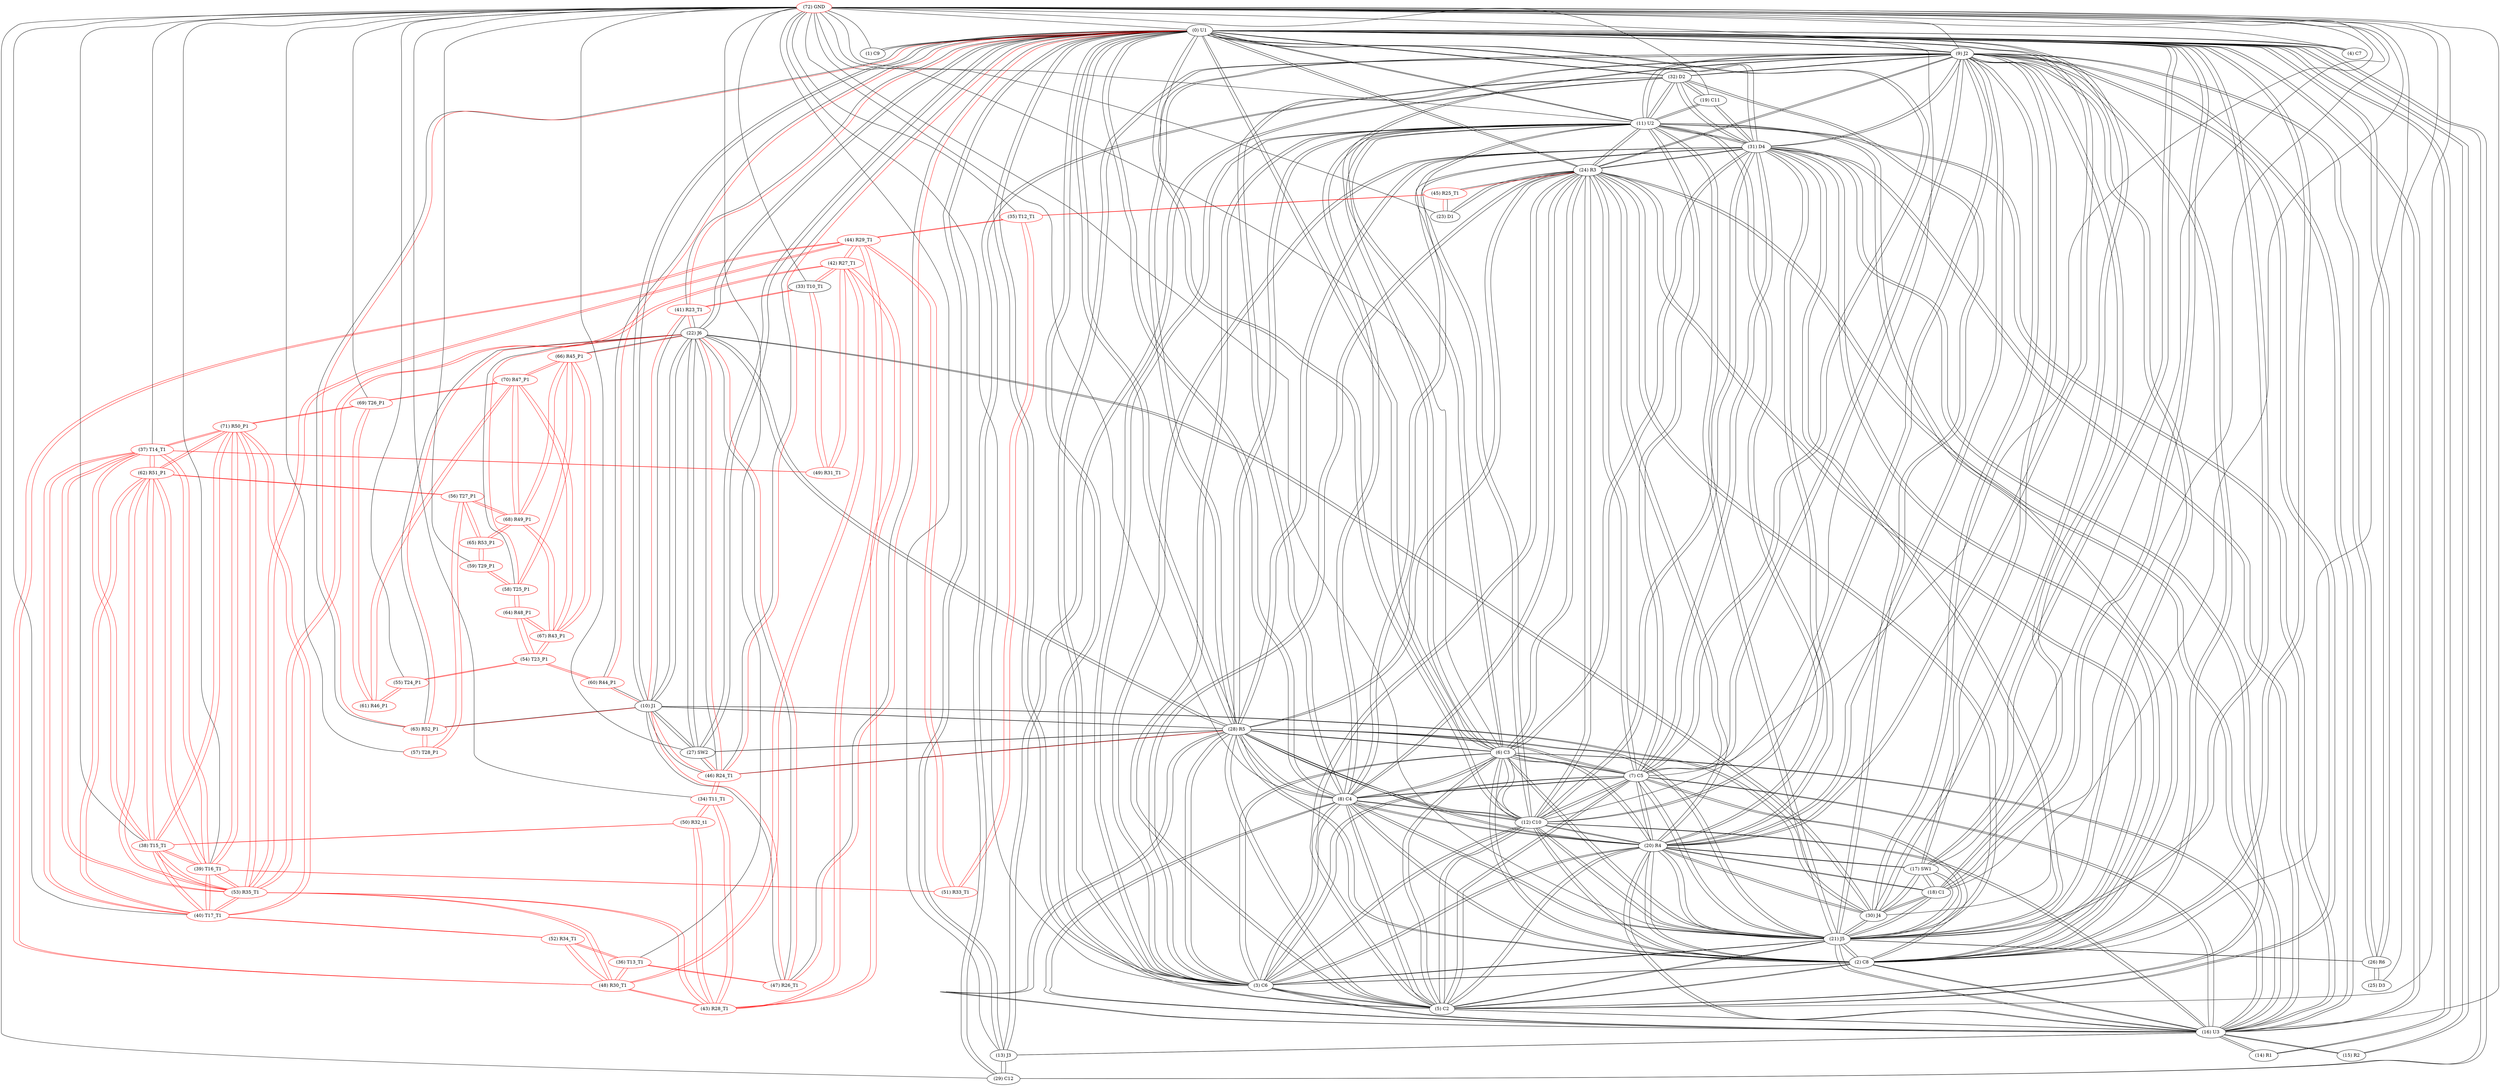 graph {
	0 [label="(0) U1"]
	9 [label="(9) J2"]
	21 [label="(21) J5"]
	26 [label="(26) R6"]
	10 [label="(10) J1"]
	28 [label="(28) R5"]
	22 [label="(22) J6"]
	27 [label="(27) SW2"]
	46 [label="(46) R24_T1"]
	16 [label="(16) U3"]
	5 [label="(5) C2"]
	3 [label="(3) C6"]
	2 [label="(2) C8"]
	20 [label="(20) R4"]
	12 [label="(12) C10"]
	8 [label="(8) C4"]
	11 [label="(11) U2"]
	7 [label="(7) C5"]
	6 [label="(6) C3"]
	24 [label="(24) R3"]
	31 [label="(31) D4"]
	1 [label="(1) C9"]
	47 [label="(47) R26_T1"]
	60 [label="(60) R44_P1"]
	30 [label="(30) J4"]
	63 [label="(63) R52_P1"]
	41 [label="(41) R23_T1"]
	4 [label="(4) C7"]
	18 [label="(18) C1"]
	17 [label="(17) SW1"]
	13 [label="(13) J3"]
	32 [label="(32) D2"]
	29 [label="(29) C12"]
	15 [label="(15) R2"]
	14 [label="(14) R1"]
	1 [label="(1) C9"]
	0 [label="(0) U1"]
	2 [label="(2) C8"]
	9 [label="(9) J2"]
	0 [label="(0) U1"]
	16 [label="(16) U3"]
	5 [label="(5) C2"]
	3 [label="(3) C6"]
	20 [label="(20) R4"]
	12 [label="(12) C10"]
	8 [label="(8) C4"]
	11 [label="(11) U2"]
	7 [label="(7) C5"]
	6 [label="(6) C3"]
	24 [label="(24) R3"]
	31 [label="(31) D4"]
	21 [label="(21) J5"]
	28 [label="(28) R5"]
	3 [label="(3) C6"]
	9 [label="(9) J2"]
	0 [label="(0) U1"]
	16 [label="(16) U3"]
	5 [label="(5) C2"]
	2 [label="(2) C8"]
	20 [label="(20) R4"]
	12 [label="(12) C10"]
	8 [label="(8) C4"]
	11 [label="(11) U2"]
	7 [label="(7) C5"]
	6 [label="(6) C3"]
	24 [label="(24) R3"]
	31 [label="(31) D4"]
	21 [label="(21) J5"]
	28 [label="(28) R5"]
	4 [label="(4) C7"]
	0 [label="(0) U1"]
	5 [label="(5) C2"]
	9 [label="(9) J2"]
	0 [label="(0) U1"]
	16 [label="(16) U3"]
	3 [label="(3) C6"]
	2 [label="(2) C8"]
	20 [label="(20) R4"]
	12 [label="(12) C10"]
	8 [label="(8) C4"]
	11 [label="(11) U2"]
	7 [label="(7) C5"]
	6 [label="(6) C3"]
	24 [label="(24) R3"]
	31 [label="(31) D4"]
	21 [label="(21) J5"]
	28 [label="(28) R5"]
	6 [label="(6) C3"]
	9 [label="(9) J2"]
	0 [label="(0) U1"]
	16 [label="(16) U3"]
	5 [label="(5) C2"]
	3 [label="(3) C6"]
	2 [label="(2) C8"]
	20 [label="(20) R4"]
	12 [label="(12) C10"]
	8 [label="(8) C4"]
	11 [label="(11) U2"]
	7 [label="(7) C5"]
	24 [label="(24) R3"]
	31 [label="(31) D4"]
	21 [label="(21) J5"]
	28 [label="(28) R5"]
	7 [label="(7) C5"]
	9 [label="(9) J2"]
	0 [label="(0) U1"]
	16 [label="(16) U3"]
	5 [label="(5) C2"]
	3 [label="(3) C6"]
	2 [label="(2) C8"]
	20 [label="(20) R4"]
	12 [label="(12) C10"]
	8 [label="(8) C4"]
	11 [label="(11) U2"]
	6 [label="(6) C3"]
	24 [label="(24) R3"]
	31 [label="(31) D4"]
	21 [label="(21) J5"]
	28 [label="(28) R5"]
	8 [label="(8) C4"]
	9 [label="(9) J2"]
	0 [label="(0) U1"]
	16 [label="(16) U3"]
	5 [label="(5) C2"]
	3 [label="(3) C6"]
	2 [label="(2) C8"]
	20 [label="(20) R4"]
	12 [label="(12) C10"]
	11 [label="(11) U2"]
	7 [label="(7) C5"]
	6 [label="(6) C3"]
	24 [label="(24) R3"]
	31 [label="(31) D4"]
	21 [label="(21) J5"]
	28 [label="(28) R5"]
	9 [label="(9) J2"]
	0 [label="(0) U1"]
	21 [label="(21) J5"]
	26 [label="(26) R6"]
	16 [label="(16) U3"]
	5 [label="(5) C2"]
	3 [label="(3) C6"]
	2 [label="(2) C8"]
	20 [label="(20) R4"]
	12 [label="(12) C10"]
	8 [label="(8) C4"]
	11 [label="(11) U2"]
	7 [label="(7) C5"]
	6 [label="(6) C3"]
	24 [label="(24) R3"]
	31 [label="(31) D4"]
	28 [label="(28) R5"]
	32 [label="(32) D2"]
	18 [label="(18) C1"]
	30 [label="(30) J4"]
	17 [label="(17) SW1"]
	10 [label="(10) J1"]
	28 [label="(28) R5"]
	0 [label="(0) U1"]
	22 [label="(22) J6"]
	27 [label="(27) SW2"]
	46 [label="(46) R24_T1"]
	47 [label="(47) R26_T1"]
	60 [label="(60) R44_P1"]
	30 [label="(30) J4"]
	63 [label="(63) R52_P1"]
	41 [label="(41) R23_T1"]
	11 [label="(11) U2"]
	9 [label="(9) J2"]
	0 [label="(0) U1"]
	16 [label="(16) U3"]
	5 [label="(5) C2"]
	3 [label="(3) C6"]
	2 [label="(2) C8"]
	20 [label="(20) R4"]
	12 [label="(12) C10"]
	8 [label="(8) C4"]
	7 [label="(7) C5"]
	6 [label="(6) C3"]
	24 [label="(24) R3"]
	31 [label="(31) D4"]
	21 [label="(21) J5"]
	28 [label="(28) R5"]
	19 [label="(19) C11"]
	32 [label="(32) D2"]
	12 [label="(12) C10"]
	9 [label="(9) J2"]
	0 [label="(0) U1"]
	16 [label="(16) U3"]
	5 [label="(5) C2"]
	3 [label="(3) C6"]
	2 [label="(2) C8"]
	20 [label="(20) R4"]
	8 [label="(8) C4"]
	11 [label="(11) U2"]
	7 [label="(7) C5"]
	6 [label="(6) C3"]
	24 [label="(24) R3"]
	31 [label="(31) D4"]
	21 [label="(21) J5"]
	28 [label="(28) R5"]
	13 [label="(13) J3"]
	0 [label="(0) U1"]
	32 [label="(32) D2"]
	29 [label="(29) C12"]
	16 [label="(16) U3"]
	14 [label="(14) R1"]
	16 [label="(16) U3"]
	0 [label="(0) U1"]
	15 [label="(15) R2"]
	16 [label="(16) U3"]
	0 [label="(0) U1"]
	16 [label="(16) U3"]
	9 [label="(9) J2"]
	0 [label="(0) U1"]
	5 [label="(5) C2"]
	3 [label="(3) C6"]
	2 [label="(2) C8"]
	20 [label="(20) R4"]
	12 [label="(12) C10"]
	8 [label="(8) C4"]
	11 [label="(11) U2"]
	7 [label="(7) C5"]
	6 [label="(6) C3"]
	24 [label="(24) R3"]
	31 [label="(31) D4"]
	21 [label="(21) J5"]
	28 [label="(28) R5"]
	14 [label="(14) R1"]
	15 [label="(15) R2"]
	13 [label="(13) J3"]
	17 [label="(17) SW1"]
	18 [label="(18) C1"]
	0 [label="(0) U1"]
	30 [label="(30) J4"]
	21 [label="(21) J5"]
	20 [label="(20) R4"]
	9 [label="(9) J2"]
	18 [label="(18) C1"]
	0 [label="(0) U1"]
	30 [label="(30) J4"]
	21 [label="(21) J5"]
	17 [label="(17) SW1"]
	20 [label="(20) R4"]
	9 [label="(9) J2"]
	19 [label="(19) C11"]
	32 [label="(32) D2"]
	31 [label="(31) D4"]
	11 [label="(11) U2"]
	20 [label="(20) R4"]
	9 [label="(9) J2"]
	0 [label="(0) U1"]
	16 [label="(16) U3"]
	5 [label="(5) C2"]
	3 [label="(3) C6"]
	2 [label="(2) C8"]
	12 [label="(12) C10"]
	8 [label="(8) C4"]
	11 [label="(11) U2"]
	7 [label="(7) C5"]
	6 [label="(6) C3"]
	24 [label="(24) R3"]
	31 [label="(31) D4"]
	21 [label="(21) J5"]
	28 [label="(28) R5"]
	18 [label="(18) C1"]
	30 [label="(30) J4"]
	17 [label="(17) SW1"]
	21 [label="(21) J5"]
	9 [label="(9) J2"]
	0 [label="(0) U1"]
	26 [label="(26) R6"]
	16 [label="(16) U3"]
	5 [label="(5) C2"]
	3 [label="(3) C6"]
	2 [label="(2) C8"]
	20 [label="(20) R4"]
	12 [label="(12) C10"]
	8 [label="(8) C4"]
	11 [label="(11) U2"]
	7 [label="(7) C5"]
	6 [label="(6) C3"]
	24 [label="(24) R3"]
	31 [label="(31) D4"]
	28 [label="(28) R5"]
	32 [label="(32) D2"]
	18 [label="(18) C1"]
	30 [label="(30) J4"]
	17 [label="(17) SW1"]
	22 [label="(22) J6"]
	10 [label="(10) J1"]
	28 [label="(28) R5"]
	0 [label="(0) U1"]
	27 [label="(27) SW2"]
	46 [label="(46) R24_T1"]
	47 [label="(47) R26_T1"]
	30 [label="(30) J4"]
	63 [label="(63) R52_P1"]
	41 [label="(41) R23_T1"]
	58 [label="(58) T25_P1"]
	66 [label="(66) R45_P1"]
	23 [label="(23) D1"]
	24 [label="(24) R3"]
	45 [label="(45) R25_T1"]
	24 [label="(24) R3"]
	9 [label="(9) J2"]
	0 [label="(0) U1"]
	16 [label="(16) U3"]
	5 [label="(5) C2"]
	3 [label="(3) C6"]
	2 [label="(2) C8"]
	20 [label="(20) R4"]
	12 [label="(12) C10"]
	8 [label="(8) C4"]
	11 [label="(11) U2"]
	7 [label="(7) C5"]
	6 [label="(6) C3"]
	31 [label="(31) D4"]
	21 [label="(21) J5"]
	28 [label="(28) R5"]
	23 [label="(23) D1"]
	45 [label="(45) R25_T1"]
	25 [label="(25) D3"]
	26 [label="(26) R6"]
	26 [label="(26) R6"]
	25 [label="(25) D3"]
	9 [label="(9) J2"]
	0 [label="(0) U1"]
	21 [label="(21) J5"]
	27 [label="(27) SW2"]
	10 [label="(10) J1"]
	28 [label="(28) R5"]
	0 [label="(0) U1"]
	22 [label="(22) J6"]
	46 [label="(46) R24_T1"]
	28 [label="(28) R5"]
	10 [label="(10) J1"]
	0 [label="(0) U1"]
	22 [label="(22) J6"]
	27 [label="(27) SW2"]
	46 [label="(46) R24_T1"]
	9 [label="(9) J2"]
	16 [label="(16) U3"]
	5 [label="(5) C2"]
	3 [label="(3) C6"]
	2 [label="(2) C8"]
	20 [label="(20) R4"]
	12 [label="(12) C10"]
	8 [label="(8) C4"]
	11 [label="(11) U2"]
	7 [label="(7) C5"]
	6 [label="(6) C3"]
	24 [label="(24) R3"]
	31 [label="(31) D4"]
	21 [label="(21) J5"]
	29 [label="(29) C12"]
	0 [label="(0) U1"]
	13 [label="(13) J3"]
	32 [label="(32) D2"]
	30 [label="(30) J4"]
	22 [label="(22) J6"]
	10 [label="(10) J1"]
	0 [label="(0) U1"]
	18 [label="(18) C1"]
	21 [label="(21) J5"]
	17 [label="(17) SW1"]
	20 [label="(20) R4"]
	9 [label="(9) J2"]
	31 [label="(31) D4"]
	9 [label="(9) J2"]
	0 [label="(0) U1"]
	16 [label="(16) U3"]
	5 [label="(5) C2"]
	3 [label="(3) C6"]
	2 [label="(2) C8"]
	20 [label="(20) R4"]
	12 [label="(12) C10"]
	8 [label="(8) C4"]
	11 [label="(11) U2"]
	7 [label="(7) C5"]
	6 [label="(6) C3"]
	24 [label="(24) R3"]
	21 [label="(21) J5"]
	28 [label="(28) R5"]
	19 [label="(19) C11"]
	32 [label="(32) D2"]
	32 [label="(32) D2"]
	9 [label="(9) J2"]
	21 [label="(21) J5"]
	0 [label="(0) U1"]
	13 [label="(13) J3"]
	29 [label="(29) C12"]
	19 [label="(19) C11"]
	31 [label="(31) D4"]
	11 [label="(11) U2"]
	33 [label="(33) T10_T1"]
	41 [label="(41) R23_T1"]
	49 [label="(49) R31_T1"]
	42 [label="(42) R27_T1"]
	34 [label="(34) T11_T1" color=red]
	46 [label="(46) R24_T1"]
	43 [label="(43) R28_T1"]
	50 [label="(50) R32_t1"]
	35 [label="(35) T12_T1" color=red]
	51 [label="(51) R33_T1"]
	44 [label="(44) R29_T1"]
	45 [label="(45) R25_T1"]
	36 [label="(36) T13_T1" color=red]
	48 [label="(48) R30_T1"]
	52 [label="(52) R34_T1"]
	47 [label="(47) R26_T1"]
	37 [label="(37) T14_T1" color=red]
	49 [label="(49) R31_T1"]
	62 [label="(62) R51_P1"]
	71 [label="(71) R50_P1"]
	40 [label="(40) T17_T1"]
	53 [label="(53) R35_T1"]
	39 [label="(39) T16_T1"]
	38 [label="(38) T15_T1"]
	38 [label="(38) T15_T1" color=red]
	50 [label="(50) R32_t1"]
	62 [label="(62) R51_P1"]
	71 [label="(71) R50_P1"]
	40 [label="(40) T17_T1"]
	53 [label="(53) R35_T1"]
	39 [label="(39) T16_T1"]
	37 [label="(37) T14_T1"]
	39 [label="(39) T16_T1" color=red]
	51 [label="(51) R33_T1"]
	62 [label="(62) R51_P1"]
	71 [label="(71) R50_P1"]
	40 [label="(40) T17_T1"]
	53 [label="(53) R35_T1"]
	38 [label="(38) T15_T1"]
	37 [label="(37) T14_T1"]
	40 [label="(40) T17_T1" color=red]
	52 [label="(52) R34_T1"]
	62 [label="(62) R51_P1"]
	71 [label="(71) R50_P1"]
	53 [label="(53) R35_T1"]
	39 [label="(39) T16_T1"]
	38 [label="(38) T15_T1"]
	37 [label="(37) T14_T1"]
	41 [label="(41) R23_T1" color=red]
	22 [label="(22) J6"]
	10 [label="(10) J1"]
	0 [label="(0) U1"]
	33 [label="(33) T10_T1"]
	42 [label="(42) R27_T1" color=red]
	48 [label="(48) R30_T1"]
	53 [label="(53) R35_T1"]
	44 [label="(44) R29_T1"]
	43 [label="(43) R28_T1"]
	33 [label="(33) T10_T1"]
	49 [label="(49) R31_T1"]
	43 [label="(43) R28_T1" color=red]
	48 [label="(48) R30_T1"]
	53 [label="(53) R35_T1"]
	44 [label="(44) R29_T1"]
	42 [label="(42) R27_T1"]
	34 [label="(34) T11_T1"]
	50 [label="(50) R32_t1"]
	44 [label="(44) R29_T1" color=red]
	48 [label="(48) R30_T1"]
	53 [label="(53) R35_T1"]
	43 [label="(43) R28_T1"]
	42 [label="(42) R27_T1"]
	51 [label="(51) R33_T1"]
	35 [label="(35) T12_T1"]
	45 [label="(45) R25_T1" color=red]
	23 [label="(23) D1"]
	24 [label="(24) R3"]
	35 [label="(35) T12_T1"]
	46 [label="(46) R24_T1" color=red]
	10 [label="(10) J1"]
	28 [label="(28) R5"]
	0 [label="(0) U1"]
	22 [label="(22) J6"]
	27 [label="(27) SW2"]
	34 [label="(34) T11_T1"]
	47 [label="(47) R26_T1" color=red]
	0 [label="(0) U1"]
	22 [label="(22) J6"]
	10 [label="(10) J1"]
	36 [label="(36) T13_T1"]
	48 [label="(48) R30_T1" color=red]
	53 [label="(53) R35_T1"]
	44 [label="(44) R29_T1"]
	43 [label="(43) R28_T1"]
	42 [label="(42) R27_T1"]
	52 [label="(52) R34_T1"]
	36 [label="(36) T13_T1"]
	49 [label="(49) R31_T1" color=red]
	33 [label="(33) T10_T1"]
	42 [label="(42) R27_T1"]
	37 [label="(37) T14_T1"]
	50 [label="(50) R32_t1" color=red]
	38 [label="(38) T15_T1"]
	34 [label="(34) T11_T1"]
	43 [label="(43) R28_T1"]
	51 [label="(51) R33_T1" color=red]
	39 [label="(39) T16_T1"]
	44 [label="(44) R29_T1"]
	35 [label="(35) T12_T1"]
	52 [label="(52) R34_T1" color=red]
	40 [label="(40) T17_T1"]
	48 [label="(48) R30_T1"]
	36 [label="(36) T13_T1"]
	53 [label="(53) R35_T1" color=red]
	48 [label="(48) R30_T1"]
	44 [label="(44) R29_T1"]
	43 [label="(43) R28_T1"]
	42 [label="(42) R27_T1"]
	62 [label="(62) R51_P1"]
	71 [label="(71) R50_P1"]
	40 [label="(40) T17_T1"]
	39 [label="(39) T16_T1"]
	38 [label="(38) T15_T1"]
	37 [label="(37) T14_T1"]
	54 [label="(54) T23_P1" color=red]
	64 [label="(64) R48_P1"]
	67 [label="(67) R43_P1"]
	55 [label="(55) T24_P1"]
	60 [label="(60) R44_P1"]
	55 [label="(55) T24_P1" color=red]
	61 [label="(61) R46_P1"]
	54 [label="(54) T23_P1"]
	56 [label="(56) T27_P1" color=red]
	62 [label="(62) R51_P1"]
	57 [label="(57) T28_P1"]
	65 [label="(65) R53_P1"]
	68 [label="(68) R49_P1"]
	57 [label="(57) T28_P1" color=red]
	63 [label="(63) R52_P1"]
	56 [label="(56) T27_P1"]
	58 [label="(58) T25_P1" color=red]
	59 [label="(59) T29_P1"]
	64 [label="(64) R48_P1"]
	66 [label="(66) R45_P1"]
	22 [label="(22) J6"]
	59 [label="(59) T29_P1" color=red]
	58 [label="(58) T25_P1"]
	65 [label="(65) R53_P1"]
	60 [label="(60) R44_P1" color=red]
	0 [label="(0) U1"]
	10 [label="(10) J1"]
	54 [label="(54) T23_P1"]
	61 [label="(61) R46_P1" color=red]
	69 [label="(69) T26_P1"]
	70 [label="(70) R47_P1"]
	55 [label="(55) T24_P1"]
	62 [label="(62) R51_P1" color=red]
	56 [label="(56) T27_P1"]
	71 [label="(71) R50_P1"]
	40 [label="(40) T17_T1"]
	53 [label="(53) R35_T1"]
	39 [label="(39) T16_T1"]
	38 [label="(38) T15_T1"]
	37 [label="(37) T14_T1"]
	63 [label="(63) R52_P1" color=red]
	22 [label="(22) J6"]
	10 [label="(10) J1"]
	0 [label="(0) U1"]
	57 [label="(57) T28_P1"]
	64 [label="(64) R48_P1" color=red]
	58 [label="(58) T25_P1"]
	54 [label="(54) T23_P1"]
	67 [label="(67) R43_P1"]
	65 [label="(65) R53_P1" color=red]
	59 [label="(59) T29_P1"]
	56 [label="(56) T27_P1"]
	68 [label="(68) R49_P1"]
	66 [label="(66) R45_P1" color=red]
	70 [label="(70) R47_P1"]
	67 [label="(67) R43_P1"]
	68 [label="(68) R49_P1"]
	58 [label="(58) T25_P1"]
	22 [label="(22) J6"]
	67 [label="(67) R43_P1" color=red]
	64 [label="(64) R48_P1"]
	54 [label="(54) T23_P1"]
	70 [label="(70) R47_P1"]
	66 [label="(66) R45_P1"]
	68 [label="(68) R49_P1"]
	68 [label="(68) R49_P1" color=red]
	70 [label="(70) R47_P1"]
	66 [label="(66) R45_P1"]
	67 [label="(67) R43_P1"]
	56 [label="(56) T27_P1"]
	65 [label="(65) R53_P1"]
	69 [label="(69) T26_P1" color=red]
	71 [label="(71) R50_P1"]
	61 [label="(61) R46_P1"]
	70 [label="(70) R47_P1"]
	70 [label="(70) R47_P1" color=red]
	66 [label="(66) R45_P1"]
	67 [label="(67) R43_P1"]
	68 [label="(68) R49_P1"]
	69 [label="(69) T26_P1"]
	61 [label="(61) R46_P1"]
	71 [label="(71) R50_P1" color=red]
	69 [label="(69) T26_P1"]
	62 [label="(62) R51_P1"]
	40 [label="(40) T17_T1"]
	53 [label="(53) R35_T1"]
	39 [label="(39) T16_T1"]
	38 [label="(38) T15_T1"]
	37 [label="(37) T14_T1"]
	72 [label="(72) GND" color=red]
	3 [label="(3) C6"]
	2 [label="(2) C8"]
	1 [label="(1) C9"]
	21 [label="(21) J5"]
	7 [label="(7) C5"]
	0 [label="(0) U1"]
	4 [label="(4) C7"]
	5 [label="(5) C2"]
	6 [label="(6) C3"]
	8 [label="(8) C4"]
	25 [label="(25) D3"]
	29 [label="(29) C12"]
	30 [label="(30) J4"]
	17 [label="(17) SW1"]
	18 [label="(18) C1"]
	19 [label="(19) C11"]
	9 [label="(9) J2"]
	27 [label="(27) SW2"]
	23 [label="(23) D1"]
	13 [label="(13) J3"]
	11 [label="(11) U2"]
	16 [label="(16) U3"]
	12 [label="(12) C10"]
	33 [label="(33) T10_T1"]
	39 [label="(39) T16_T1"]
	40 [label="(40) T17_T1"]
	38 [label="(38) T15_T1"]
	35 [label="(35) T12_T1"]
	37 [label="(37) T14_T1"]
	36 [label="(36) T13_T1"]
	34 [label="(34) T11_T1"]
	69 [label="(69) T26_P1"]
	55 [label="(55) T24_P1"]
	59 [label="(59) T29_P1"]
	57 [label="(57) T28_P1"]
	0 -- 9
	0 -- 21
	0 -- 26
	0 -- 10
	0 -- 28
	0 -- 22
	0 -- 27
	0 -- 46
	0 -- 16
	0 -- 5
	0 -- 3
	0 -- 2
	0 -- 20
	0 -- 12
	0 -- 8
	0 -- 11
	0 -- 7
	0 -- 6
	0 -- 24
	0 -- 31
	0 -- 1
	0 -- 47
	0 -- 60
	0 -- 30
	0 -- 63
	0 -- 41
	0 -- 4
	0 -- 18
	0 -- 17
	0 -- 13
	0 -- 32
	0 -- 29
	0 -- 15
	0 -- 14
	1 -- 0
	2 -- 9
	2 -- 0
	2 -- 16
	2 -- 5
	2 -- 3
	2 -- 20
	2 -- 12
	2 -- 8
	2 -- 11
	2 -- 7
	2 -- 6
	2 -- 24
	2 -- 31
	2 -- 21
	2 -- 28
	3 -- 9
	3 -- 0
	3 -- 16
	3 -- 5
	3 -- 2
	3 -- 20
	3 -- 12
	3 -- 8
	3 -- 11
	3 -- 7
	3 -- 6
	3 -- 24
	3 -- 31
	3 -- 21
	3 -- 28
	4 -- 0
	5 -- 9
	5 -- 0
	5 -- 16
	5 -- 3
	5 -- 2
	5 -- 20
	5 -- 12
	5 -- 8
	5 -- 11
	5 -- 7
	5 -- 6
	5 -- 24
	5 -- 31
	5 -- 21
	5 -- 28
	6 -- 9
	6 -- 0
	6 -- 16
	6 -- 5
	6 -- 3
	6 -- 2
	6 -- 20
	6 -- 12
	6 -- 8
	6 -- 11
	6 -- 7
	6 -- 24
	6 -- 31
	6 -- 21
	6 -- 28
	7 -- 9
	7 -- 0
	7 -- 16
	7 -- 5
	7 -- 3
	7 -- 2
	7 -- 20
	7 -- 12
	7 -- 8
	7 -- 11
	7 -- 6
	7 -- 24
	7 -- 31
	7 -- 21
	7 -- 28
	8 -- 9
	8 -- 0
	8 -- 16
	8 -- 5
	8 -- 3
	8 -- 2
	8 -- 20
	8 -- 12
	8 -- 11
	8 -- 7
	8 -- 6
	8 -- 24
	8 -- 31
	8 -- 21
	8 -- 28
	9 -- 0
	9 -- 21
	9 -- 26
	9 -- 16
	9 -- 5
	9 -- 3
	9 -- 2
	9 -- 20
	9 -- 12
	9 -- 8
	9 -- 11
	9 -- 7
	9 -- 6
	9 -- 24
	9 -- 31
	9 -- 28
	9 -- 32
	9 -- 18
	9 -- 30
	9 -- 17
	10 -- 28
	10 -- 0
	10 -- 22
	10 -- 27
	10 -- 46
	10 -- 47
	10 -- 60
	10 -- 30
	10 -- 63
	10 -- 41
	11 -- 9
	11 -- 0
	11 -- 16
	11 -- 5
	11 -- 3
	11 -- 2
	11 -- 20
	11 -- 12
	11 -- 8
	11 -- 7
	11 -- 6
	11 -- 24
	11 -- 31
	11 -- 21
	11 -- 28
	11 -- 19
	11 -- 32
	12 -- 9
	12 -- 0
	12 -- 16
	12 -- 5
	12 -- 3
	12 -- 2
	12 -- 20
	12 -- 8
	12 -- 11
	12 -- 7
	12 -- 6
	12 -- 24
	12 -- 31
	12 -- 21
	12 -- 28
	13 -- 0
	13 -- 32
	13 -- 29
	13 -- 16
	14 -- 16
	14 -- 0
	15 -- 16
	15 -- 0
	16 -- 9
	16 -- 0
	16 -- 5
	16 -- 3
	16 -- 2
	16 -- 20
	16 -- 12
	16 -- 8
	16 -- 11
	16 -- 7
	16 -- 6
	16 -- 24
	16 -- 31
	16 -- 21
	16 -- 28
	16 -- 14
	16 -- 15
	16 -- 13
	17 -- 18
	17 -- 0
	17 -- 30
	17 -- 21
	17 -- 20
	17 -- 9
	18 -- 0
	18 -- 30
	18 -- 21
	18 -- 17
	18 -- 20
	18 -- 9
	19 -- 32
	19 -- 31
	19 -- 11
	20 -- 9
	20 -- 0
	20 -- 16
	20 -- 5
	20 -- 3
	20 -- 2
	20 -- 12
	20 -- 8
	20 -- 11
	20 -- 7
	20 -- 6
	20 -- 24
	20 -- 31
	20 -- 21
	20 -- 28
	20 -- 18
	20 -- 30
	20 -- 17
	21 -- 9
	21 -- 0
	21 -- 26
	21 -- 16
	21 -- 5
	21 -- 3
	21 -- 2
	21 -- 20
	21 -- 12
	21 -- 8
	21 -- 11
	21 -- 7
	21 -- 6
	21 -- 24
	21 -- 31
	21 -- 28
	21 -- 32
	21 -- 18
	21 -- 30
	21 -- 17
	22 -- 10
	22 -- 28
	22 -- 0
	22 -- 27
	22 -- 46
	22 -- 47
	22 -- 30
	22 -- 63
	22 -- 41
	22 -- 58
	22 -- 66
	23 -- 24
	23 -- 45
	24 -- 9
	24 -- 0
	24 -- 16
	24 -- 5
	24 -- 3
	24 -- 2
	24 -- 20
	24 -- 12
	24 -- 8
	24 -- 11
	24 -- 7
	24 -- 6
	24 -- 31
	24 -- 21
	24 -- 28
	24 -- 23
	24 -- 45
	25 -- 26
	26 -- 25
	26 -- 9
	26 -- 0
	26 -- 21
	27 -- 10
	27 -- 28
	27 -- 0
	27 -- 22
	27 -- 46
	28 -- 10
	28 -- 0
	28 -- 22
	28 -- 27
	28 -- 46
	28 -- 9
	28 -- 16
	28 -- 5
	28 -- 3
	28 -- 2
	28 -- 20
	28 -- 12
	28 -- 8
	28 -- 11
	28 -- 7
	28 -- 6
	28 -- 24
	28 -- 31
	28 -- 21
	29 -- 0
	29 -- 13
	29 -- 32
	30 -- 22
	30 -- 10
	30 -- 0
	30 -- 18
	30 -- 21
	30 -- 17
	30 -- 20
	30 -- 9
	31 -- 9
	31 -- 0
	31 -- 16
	31 -- 5
	31 -- 3
	31 -- 2
	31 -- 20
	31 -- 12
	31 -- 8
	31 -- 11
	31 -- 7
	31 -- 6
	31 -- 24
	31 -- 21
	31 -- 28
	31 -- 19
	31 -- 32
	32 -- 9
	32 -- 21
	32 -- 0
	32 -- 13
	32 -- 29
	32 -- 19
	32 -- 31
	32 -- 11
	33 -- 41 [color=red]
	33 -- 49 [color=red]
	33 -- 42 [color=red]
	34 -- 46 [color=red]
	34 -- 43 [color=red]
	34 -- 50 [color=red]
	35 -- 51 [color=red]
	35 -- 44 [color=red]
	35 -- 45 [color=red]
	36 -- 48 [color=red]
	36 -- 52 [color=red]
	36 -- 47 [color=red]
	37 -- 49 [color=red]
	37 -- 62 [color=red]
	37 -- 71 [color=red]
	37 -- 40 [color=red]
	37 -- 53 [color=red]
	37 -- 39 [color=red]
	37 -- 38 [color=red]
	38 -- 50 [color=red]
	38 -- 62 [color=red]
	38 -- 71 [color=red]
	38 -- 40 [color=red]
	38 -- 53 [color=red]
	38 -- 39 [color=red]
	38 -- 37 [color=red]
	39 -- 51 [color=red]
	39 -- 62 [color=red]
	39 -- 71 [color=red]
	39 -- 40 [color=red]
	39 -- 53 [color=red]
	39 -- 38 [color=red]
	39 -- 37 [color=red]
	40 -- 52 [color=red]
	40 -- 62 [color=red]
	40 -- 71 [color=red]
	40 -- 53 [color=red]
	40 -- 39 [color=red]
	40 -- 38 [color=red]
	40 -- 37 [color=red]
	41 -- 22 [color=red]
	41 -- 10 [color=red]
	41 -- 0 [color=red]
	41 -- 33 [color=red]
	42 -- 48 [color=red]
	42 -- 53 [color=red]
	42 -- 44 [color=red]
	42 -- 43 [color=red]
	42 -- 33 [color=red]
	42 -- 49 [color=red]
	43 -- 48 [color=red]
	43 -- 53 [color=red]
	43 -- 44 [color=red]
	43 -- 42 [color=red]
	43 -- 34 [color=red]
	43 -- 50 [color=red]
	44 -- 48 [color=red]
	44 -- 53 [color=red]
	44 -- 43 [color=red]
	44 -- 42 [color=red]
	44 -- 51 [color=red]
	44 -- 35 [color=red]
	45 -- 23 [color=red]
	45 -- 24 [color=red]
	45 -- 35 [color=red]
	46 -- 10 [color=red]
	46 -- 28 [color=red]
	46 -- 0 [color=red]
	46 -- 22 [color=red]
	46 -- 27 [color=red]
	46 -- 34 [color=red]
	47 -- 0 [color=red]
	47 -- 22 [color=red]
	47 -- 10 [color=red]
	47 -- 36 [color=red]
	48 -- 53 [color=red]
	48 -- 44 [color=red]
	48 -- 43 [color=red]
	48 -- 42 [color=red]
	48 -- 52 [color=red]
	48 -- 36 [color=red]
	49 -- 33 [color=red]
	49 -- 42 [color=red]
	49 -- 37 [color=red]
	50 -- 38 [color=red]
	50 -- 34 [color=red]
	50 -- 43 [color=red]
	51 -- 39 [color=red]
	51 -- 44 [color=red]
	51 -- 35 [color=red]
	52 -- 40 [color=red]
	52 -- 48 [color=red]
	52 -- 36 [color=red]
	53 -- 48 [color=red]
	53 -- 44 [color=red]
	53 -- 43 [color=red]
	53 -- 42 [color=red]
	53 -- 62 [color=red]
	53 -- 71 [color=red]
	53 -- 40 [color=red]
	53 -- 39 [color=red]
	53 -- 38 [color=red]
	53 -- 37 [color=red]
	54 -- 64 [color=red]
	54 -- 67 [color=red]
	54 -- 55 [color=red]
	54 -- 60 [color=red]
	55 -- 61 [color=red]
	55 -- 54 [color=red]
	56 -- 62 [color=red]
	56 -- 57 [color=red]
	56 -- 65 [color=red]
	56 -- 68 [color=red]
	57 -- 63 [color=red]
	57 -- 56 [color=red]
	58 -- 59 [color=red]
	58 -- 64 [color=red]
	58 -- 66 [color=red]
	58 -- 22 [color=red]
	59 -- 58 [color=red]
	59 -- 65 [color=red]
	60 -- 0 [color=red]
	60 -- 10 [color=red]
	60 -- 54 [color=red]
	61 -- 69 [color=red]
	61 -- 70 [color=red]
	61 -- 55 [color=red]
	62 -- 56 [color=red]
	62 -- 71 [color=red]
	62 -- 40 [color=red]
	62 -- 53 [color=red]
	62 -- 39 [color=red]
	62 -- 38 [color=red]
	62 -- 37 [color=red]
	63 -- 22 [color=red]
	63 -- 10 [color=red]
	63 -- 0 [color=red]
	63 -- 57 [color=red]
	64 -- 58 [color=red]
	64 -- 54 [color=red]
	64 -- 67 [color=red]
	65 -- 59 [color=red]
	65 -- 56 [color=red]
	65 -- 68 [color=red]
	66 -- 70 [color=red]
	66 -- 67 [color=red]
	66 -- 68 [color=red]
	66 -- 58 [color=red]
	66 -- 22 [color=red]
	67 -- 64 [color=red]
	67 -- 54 [color=red]
	67 -- 70 [color=red]
	67 -- 66 [color=red]
	67 -- 68 [color=red]
	68 -- 70 [color=red]
	68 -- 66 [color=red]
	68 -- 67 [color=red]
	68 -- 56 [color=red]
	68 -- 65 [color=red]
	69 -- 71 [color=red]
	69 -- 61 [color=red]
	69 -- 70 [color=red]
	70 -- 66 [color=red]
	70 -- 67 [color=red]
	70 -- 68 [color=red]
	70 -- 69 [color=red]
	70 -- 61 [color=red]
	71 -- 69 [color=red]
	71 -- 62 [color=red]
	71 -- 40 [color=red]
	71 -- 53 [color=red]
	71 -- 39 [color=red]
	71 -- 38 [color=red]
	71 -- 37 [color=red]
	72 -- 3
	72 -- 2
	72 -- 1
	72 -- 21
	72 -- 7
	72 -- 0
	72 -- 4
	72 -- 5
	72 -- 6
	72 -- 8
	72 -- 25
	72 -- 29
	72 -- 30
	72 -- 17
	72 -- 18
	72 -- 19
	72 -- 9
	72 -- 27
	72 -- 23
	72 -- 13
	72 -- 11
	72 -- 16
	72 -- 12
	72 -- 33
	72 -- 39
	72 -- 40
	72 -- 38
	72 -- 35
	72 -- 37
	72 -- 36
	72 -- 34
	72 -- 69
	72 -- 55
	72 -- 59
	72 -- 57
}